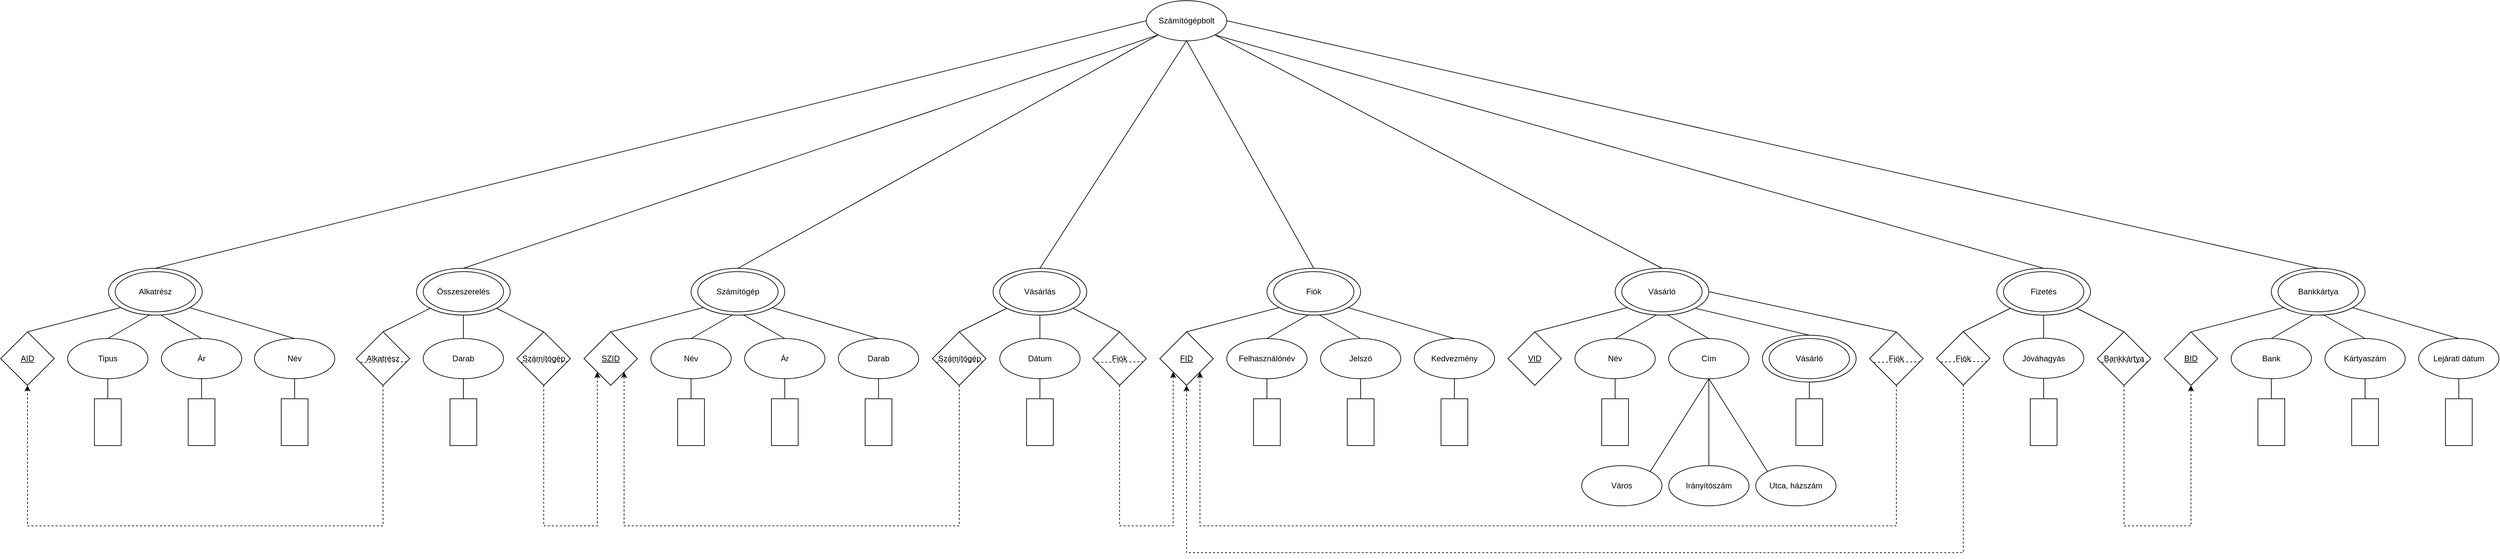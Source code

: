 <mxfile version="22.1.1" type="device">
  <diagram name="1 oldal" id="yY2PYms5juoL6YV4FgdP">
    <mxGraphModel dx="1366" dy="663" grid="1" gridSize="10" guides="1" tooltips="1" connect="1" arrows="1" fold="1" page="1" pageScale="1" pageWidth="827" pageHeight="1169" math="0" shadow="0">
      <root>
        <mxCell id="0" />
        <mxCell id="1" parent="0" />
        <mxCell id="0lsxmCBKLL6DGp91V7Py-6" style="rounded=0;orthogonalLoop=1;jettySize=auto;html=1;exitX=1;exitY=1;exitDx=0;exitDy=0;entryX=0.5;entryY=0;entryDx=0;entryDy=0;endArrow=none;endFill=0;" parent="1" source="0lsxmCBKLL6DGp91V7Py-2" target="0lsxmCBKLL6DGp91V7Py-5" edge="1">
          <mxGeometry relative="1" as="geometry" />
        </mxCell>
        <mxCell id="0lsxmCBKLL6DGp91V7Py-7" style="rounded=0;orthogonalLoop=1;jettySize=auto;html=1;exitX=0.5;exitY=1;exitDx=0;exitDy=0;entryX=0.5;entryY=0;entryDx=0;entryDy=0;startArrow=none;startFill=0;endArrow=none;endFill=0;" parent="1" source="0lsxmCBKLL6DGp91V7Py-2" target="0lsxmCBKLL6DGp91V7Py-4" edge="1">
          <mxGeometry relative="1" as="geometry" />
        </mxCell>
        <mxCell id="0lsxmCBKLL6DGp91V7Py-9" style="rounded=0;orthogonalLoop=1;jettySize=auto;html=1;exitX=0.5;exitY=1;exitDx=0;exitDy=0;entryX=0.5;entryY=0;entryDx=0;entryDy=0;endArrow=none;endFill=0;" parent="1" source="0lsxmCBKLL6DGp91V7Py-2" target="0lsxmCBKLL6DGp91V7Py-3" edge="1">
          <mxGeometry relative="1" as="geometry" />
        </mxCell>
        <mxCell id="0lsxmCBKLL6DGp91V7Py-10" style="rounded=0;orthogonalLoop=1;jettySize=auto;html=1;exitX=0;exitY=1;exitDx=0;exitDy=0;entryX=0.5;entryY=0;entryDx=0;entryDy=0;endArrow=none;endFill=0;" parent="1" source="0lsxmCBKLL6DGp91V7Py-2" target="0lsxmCBKLL6DGp91V7Py-8" edge="1">
          <mxGeometry relative="1" as="geometry" />
        </mxCell>
        <mxCell id="0lsxmCBKLL6DGp91V7Py-14" style="rounded=0;orthogonalLoop=1;jettySize=auto;html=1;exitX=0.5;exitY=1;exitDx=0;exitDy=0;entryX=0.5;entryY=0;entryDx=0;entryDy=0;endArrow=none;endFill=0;" parent="1" source="0lsxmCBKLL6DGp91V7Py-3" target="0lsxmCBKLL6DGp91V7Py-11" edge="1">
          <mxGeometry relative="1" as="geometry" />
        </mxCell>
        <mxCell id="0lsxmCBKLL6DGp91V7Py-3" value="Tipus" style="ellipse;whiteSpace=wrap;html=1;" parent="1" vertex="1">
          <mxGeometry x="100" y="835" width="120" height="60" as="geometry" />
        </mxCell>
        <mxCell id="0lsxmCBKLL6DGp91V7Py-15" style="rounded=0;orthogonalLoop=1;jettySize=auto;html=1;exitX=0.5;exitY=1;exitDx=0;exitDy=0;entryX=0.5;entryY=0;entryDx=0;entryDy=0;endArrow=none;endFill=0;" parent="1" source="0lsxmCBKLL6DGp91V7Py-4" target="0lsxmCBKLL6DGp91V7Py-12" edge="1">
          <mxGeometry relative="1" as="geometry" />
        </mxCell>
        <mxCell id="0lsxmCBKLL6DGp91V7Py-4" value="Ár" style="ellipse;whiteSpace=wrap;html=1;" parent="1" vertex="1">
          <mxGeometry x="240" y="835" width="120" height="60" as="geometry" />
        </mxCell>
        <mxCell id="0lsxmCBKLL6DGp91V7Py-16" style="rounded=0;orthogonalLoop=1;jettySize=auto;html=1;exitX=0.5;exitY=1;exitDx=0;exitDy=0;entryX=0.5;entryY=0;entryDx=0;entryDy=0;endArrow=none;endFill=0;" parent="1" source="0lsxmCBKLL6DGp91V7Py-5" target="0lsxmCBKLL6DGp91V7Py-13" edge="1">
          <mxGeometry relative="1" as="geometry" />
        </mxCell>
        <mxCell id="0lsxmCBKLL6DGp91V7Py-5" value="Név" style="ellipse;whiteSpace=wrap;html=1;" parent="1" vertex="1">
          <mxGeometry x="379" y="835" width="120" height="60" as="geometry" />
        </mxCell>
        <mxCell id="0lsxmCBKLL6DGp91V7Py-8" value="&lt;u&gt;AID&lt;/u&gt;" style="rhombus;whiteSpace=wrap;html=1;" parent="1" vertex="1">
          <mxGeometry y="825" width="80" height="80" as="geometry" />
        </mxCell>
        <mxCell id="0lsxmCBKLL6DGp91V7Py-11" value="" style="rounded=0;whiteSpace=wrap;html=1;" parent="1" vertex="1">
          <mxGeometry x="140" y="925" width="40" height="70" as="geometry" />
        </mxCell>
        <mxCell id="0lsxmCBKLL6DGp91V7Py-12" value="" style="rounded=0;whiteSpace=wrap;html=1;" parent="1" vertex="1">
          <mxGeometry x="280" y="925" width="40" height="70" as="geometry" />
        </mxCell>
        <mxCell id="0lsxmCBKLL6DGp91V7Py-13" value="" style="rounded=0;whiteSpace=wrap;html=1;" parent="1" vertex="1">
          <mxGeometry x="419" y="925" width="40" height="70" as="geometry" />
        </mxCell>
        <mxCell id="VFRHFJFRgfAjL8g4FC74-73" style="rounded=0;orthogonalLoop=1;jettySize=auto;html=1;exitX=0.5;exitY=0;exitDx=0;exitDy=0;entryX=0;entryY=0.5;entryDx=0;entryDy=0;endArrow=none;endFill=0;" edge="1" parent="1" source="0lsxmCBKLL6DGp91V7Py-17" target="VFRHFJFRgfAjL8g4FC74-68">
          <mxGeometry relative="1" as="geometry">
            <mxPoint x="1671.176" y="380" as="targetPoint" />
          </mxGeometry>
        </mxCell>
        <mxCell id="0lsxmCBKLL6DGp91V7Py-17" value="" style="ellipse;whiteSpace=wrap;html=1;" parent="1" vertex="1">
          <mxGeometry x="161" y="730" width="140" height="70" as="geometry" />
        </mxCell>
        <mxCell id="0lsxmCBKLL6DGp91V7Py-2" value="Alkatrész" style="ellipse;whiteSpace=wrap;html=1;" parent="1" vertex="1">
          <mxGeometry x="171" y="735" width="120" height="60" as="geometry" />
        </mxCell>
        <mxCell id="0lsxmCBKLL6DGp91V7Py-22" style="rounded=0;orthogonalLoop=1;jettySize=auto;html=1;exitX=1;exitY=1;exitDx=0;exitDy=0;entryX=0.5;entryY=0;entryDx=0;entryDy=0;endArrow=none;endFill=0;" parent="1" source="0lsxmCBKLL6DGp91V7Py-37" target="0lsxmCBKLL6DGp91V7Py-31" edge="1">
          <mxGeometry relative="1" as="geometry" />
        </mxCell>
        <mxCell id="0lsxmCBKLL6DGp91V7Py-23" style="rounded=0;orthogonalLoop=1;jettySize=auto;html=1;exitX=0.5;exitY=1;exitDx=0;exitDy=0;entryX=0.5;entryY=0;entryDx=0;entryDy=0;startArrow=none;startFill=0;endArrow=none;endFill=0;" parent="1" source="0lsxmCBKLL6DGp91V7Py-37" target="0lsxmCBKLL6DGp91V7Py-29" edge="1">
          <mxGeometry relative="1" as="geometry" />
        </mxCell>
        <mxCell id="0lsxmCBKLL6DGp91V7Py-24" style="rounded=0;orthogonalLoop=1;jettySize=auto;html=1;exitX=0.5;exitY=1;exitDx=0;exitDy=0;entryX=0.5;entryY=0;entryDx=0;entryDy=0;endArrow=none;endFill=0;" parent="1" source="0lsxmCBKLL6DGp91V7Py-37" target="0lsxmCBKLL6DGp91V7Py-27" edge="1">
          <mxGeometry relative="1" as="geometry" />
        </mxCell>
        <mxCell id="0lsxmCBKLL6DGp91V7Py-25" style="rounded=0;orthogonalLoop=1;jettySize=auto;html=1;exitX=0;exitY=1;exitDx=0;exitDy=0;entryX=0.5;entryY=0;entryDx=0;entryDy=0;endArrow=none;endFill=0;" parent="1" source="0lsxmCBKLL6DGp91V7Py-37" target="0lsxmCBKLL6DGp91V7Py-32" edge="1">
          <mxGeometry relative="1" as="geometry" />
        </mxCell>
        <mxCell id="0lsxmCBKLL6DGp91V7Py-26" style="rounded=0;orthogonalLoop=1;jettySize=auto;html=1;exitX=0.5;exitY=1;exitDx=0;exitDy=0;entryX=0.5;entryY=0;entryDx=0;entryDy=0;endArrow=none;endFill=0;" parent="1" source="0lsxmCBKLL6DGp91V7Py-27" target="0lsxmCBKLL6DGp91V7Py-33" edge="1">
          <mxGeometry relative="1" as="geometry" />
        </mxCell>
        <mxCell id="0lsxmCBKLL6DGp91V7Py-27" value="Név" style="ellipse;whiteSpace=wrap;html=1;" parent="1" vertex="1">
          <mxGeometry x="971" y="835" width="120" height="60" as="geometry" />
        </mxCell>
        <mxCell id="0lsxmCBKLL6DGp91V7Py-28" style="rounded=0;orthogonalLoop=1;jettySize=auto;html=1;exitX=0.5;exitY=1;exitDx=0;exitDy=0;entryX=0.5;entryY=0;entryDx=0;entryDy=0;endArrow=none;endFill=0;" parent="1" source="0lsxmCBKLL6DGp91V7Py-29" target="0lsxmCBKLL6DGp91V7Py-34" edge="1">
          <mxGeometry relative="1" as="geometry" />
        </mxCell>
        <mxCell id="0lsxmCBKLL6DGp91V7Py-29" value="Ár" style="ellipse;whiteSpace=wrap;html=1;" parent="1" vertex="1">
          <mxGeometry x="1111" y="835" width="120" height="60" as="geometry" />
        </mxCell>
        <mxCell id="0lsxmCBKLL6DGp91V7Py-30" style="rounded=0;orthogonalLoop=1;jettySize=auto;html=1;exitX=0.5;exitY=1;exitDx=0;exitDy=0;entryX=0.5;entryY=0;entryDx=0;entryDy=0;endArrow=none;endFill=0;" parent="1" source="0lsxmCBKLL6DGp91V7Py-31" target="0lsxmCBKLL6DGp91V7Py-35" edge="1">
          <mxGeometry relative="1" as="geometry" />
        </mxCell>
        <mxCell id="0lsxmCBKLL6DGp91V7Py-31" value="Darab" style="ellipse;whiteSpace=wrap;html=1;" parent="1" vertex="1">
          <mxGeometry x="1251" y="835" width="120" height="60" as="geometry" />
        </mxCell>
        <mxCell id="0lsxmCBKLL6DGp91V7Py-32" value="&lt;u&gt;SZID&lt;/u&gt;" style="rhombus;whiteSpace=wrap;html=1;" parent="1" vertex="1">
          <mxGeometry x="871" y="825" width="80" height="80" as="geometry" />
        </mxCell>
        <mxCell id="0lsxmCBKLL6DGp91V7Py-33" value="" style="rounded=0;whiteSpace=wrap;html=1;" parent="1" vertex="1">
          <mxGeometry x="1011" y="925" width="40" height="70" as="geometry" />
        </mxCell>
        <mxCell id="0lsxmCBKLL6DGp91V7Py-34" value="" style="rounded=0;whiteSpace=wrap;html=1;" parent="1" vertex="1">
          <mxGeometry x="1151" y="925" width="40" height="70" as="geometry" />
        </mxCell>
        <mxCell id="0lsxmCBKLL6DGp91V7Py-35" value="" style="rounded=0;whiteSpace=wrap;html=1;" parent="1" vertex="1">
          <mxGeometry x="1291" y="925" width="40" height="70" as="geometry" />
        </mxCell>
        <mxCell id="0lsxmCBKLL6DGp91V7Py-36" value="" style="ellipse;whiteSpace=wrap;html=1;" parent="1" vertex="1">
          <mxGeometry x="1031" y="730" width="140" height="70" as="geometry" />
        </mxCell>
        <mxCell id="0lsxmCBKLL6DGp91V7Py-37" value="Számítógép" style="ellipse;whiteSpace=wrap;html=1;" parent="1" vertex="1">
          <mxGeometry x="1041" y="735" width="120" height="60" as="geometry" />
        </mxCell>
        <mxCell id="0lsxmCBKLL6DGp91V7Py-38" style="rounded=0;orthogonalLoop=1;jettySize=auto;html=1;exitX=1;exitY=1;exitDx=0;exitDy=0;entryX=0.5;entryY=0;entryDx=0;entryDy=0;endArrow=none;endFill=0;" parent="1" source="0lsxmCBKLL6DGp91V7Py-53" target="0lsxmCBKLL6DGp91V7Py-47" edge="1">
          <mxGeometry relative="1" as="geometry" />
        </mxCell>
        <mxCell id="0lsxmCBKLL6DGp91V7Py-39" style="rounded=0;orthogonalLoop=1;jettySize=auto;html=1;exitX=0.5;exitY=1;exitDx=0;exitDy=0;entryX=0.5;entryY=0;entryDx=0;entryDy=0;startArrow=none;startFill=0;endArrow=none;endFill=0;" parent="1" source="0lsxmCBKLL6DGp91V7Py-53" target="0lsxmCBKLL6DGp91V7Py-45" edge="1">
          <mxGeometry relative="1" as="geometry" />
        </mxCell>
        <mxCell id="0lsxmCBKLL6DGp91V7Py-40" style="rounded=0;orthogonalLoop=1;jettySize=auto;html=1;exitX=0.5;exitY=1;exitDx=0;exitDy=0;entryX=0.5;entryY=0;entryDx=0;entryDy=0;endArrow=none;endFill=0;" parent="1" source="0lsxmCBKLL6DGp91V7Py-53" target="0lsxmCBKLL6DGp91V7Py-43" edge="1">
          <mxGeometry relative="1" as="geometry" />
        </mxCell>
        <mxCell id="0lsxmCBKLL6DGp91V7Py-41" style="rounded=0;orthogonalLoop=1;jettySize=auto;html=1;exitX=0;exitY=1;exitDx=0;exitDy=0;entryX=0.5;entryY=0;entryDx=0;entryDy=0;endArrow=none;endFill=0;" parent="1" source="0lsxmCBKLL6DGp91V7Py-53" target="0lsxmCBKLL6DGp91V7Py-48" edge="1">
          <mxGeometry relative="1" as="geometry" />
        </mxCell>
        <mxCell id="0lsxmCBKLL6DGp91V7Py-42" style="rounded=0;orthogonalLoop=1;jettySize=auto;html=1;exitX=0.5;exitY=1;exitDx=0;exitDy=0;entryX=0.5;entryY=0;entryDx=0;entryDy=0;endArrow=none;endFill=0;" parent="1" source="0lsxmCBKLL6DGp91V7Py-43" target="0lsxmCBKLL6DGp91V7Py-49" edge="1">
          <mxGeometry relative="1" as="geometry" />
        </mxCell>
        <mxCell id="0lsxmCBKLL6DGp91V7Py-43" value="Bank" style="ellipse;whiteSpace=wrap;html=1;" parent="1" vertex="1">
          <mxGeometry x="3331" y="835" width="120" height="60" as="geometry" />
        </mxCell>
        <mxCell id="0lsxmCBKLL6DGp91V7Py-44" style="rounded=0;orthogonalLoop=1;jettySize=auto;html=1;exitX=0.5;exitY=1;exitDx=0;exitDy=0;entryX=0.5;entryY=0;entryDx=0;entryDy=0;endArrow=none;endFill=0;" parent="1" source="0lsxmCBKLL6DGp91V7Py-45" target="0lsxmCBKLL6DGp91V7Py-50" edge="1">
          <mxGeometry relative="1" as="geometry" />
        </mxCell>
        <mxCell id="0lsxmCBKLL6DGp91V7Py-45" value="Kártyaszám" style="ellipse;whiteSpace=wrap;html=1;" parent="1" vertex="1">
          <mxGeometry x="3471" y="835" width="120" height="60" as="geometry" />
        </mxCell>
        <mxCell id="0lsxmCBKLL6DGp91V7Py-46" style="rounded=0;orthogonalLoop=1;jettySize=auto;html=1;exitX=0.5;exitY=1;exitDx=0;exitDy=0;entryX=0.5;entryY=0;entryDx=0;entryDy=0;endArrow=none;endFill=0;" parent="1" source="0lsxmCBKLL6DGp91V7Py-47" target="0lsxmCBKLL6DGp91V7Py-51" edge="1">
          <mxGeometry relative="1" as="geometry" />
        </mxCell>
        <mxCell id="0lsxmCBKLL6DGp91V7Py-47" value="Lejárati dátum" style="ellipse;whiteSpace=wrap;html=1;" parent="1" vertex="1">
          <mxGeometry x="3611" y="835" width="120" height="60" as="geometry" />
        </mxCell>
        <mxCell id="0lsxmCBKLL6DGp91V7Py-48" value="&lt;u&gt;BID&lt;/u&gt;" style="rhombus;whiteSpace=wrap;html=1;" parent="1" vertex="1">
          <mxGeometry x="3231" y="825" width="80" height="80" as="geometry" />
        </mxCell>
        <mxCell id="0lsxmCBKLL6DGp91V7Py-49" value="" style="rounded=0;whiteSpace=wrap;html=1;" parent="1" vertex="1">
          <mxGeometry x="3371" y="925" width="40" height="70" as="geometry" />
        </mxCell>
        <mxCell id="0lsxmCBKLL6DGp91V7Py-50" value="" style="rounded=0;whiteSpace=wrap;html=1;" parent="1" vertex="1">
          <mxGeometry x="3511" y="925" width="40" height="70" as="geometry" />
        </mxCell>
        <mxCell id="0lsxmCBKLL6DGp91V7Py-51" value="" style="rounded=0;whiteSpace=wrap;html=1;" parent="1" vertex="1">
          <mxGeometry x="3651" y="925" width="40" height="70" as="geometry" />
        </mxCell>
        <mxCell id="VFRHFJFRgfAjL8g4FC74-76" style="rounded=0;orthogonalLoop=1;jettySize=auto;html=1;exitX=0.5;exitY=0;exitDx=0;exitDy=0;entryX=1;entryY=0.5;entryDx=0;entryDy=0;endArrow=none;endFill=0;" edge="1" parent="1" source="0lsxmCBKLL6DGp91V7Py-52" target="VFRHFJFRgfAjL8g4FC74-68">
          <mxGeometry relative="1" as="geometry" />
        </mxCell>
        <mxCell id="0lsxmCBKLL6DGp91V7Py-52" value="" style="ellipse;whiteSpace=wrap;html=1;" parent="1" vertex="1">
          <mxGeometry x="3391" y="730" width="140" height="70" as="geometry" />
        </mxCell>
        <mxCell id="0lsxmCBKLL6DGp91V7Py-53" value="Bankkártya" style="ellipse;whiteSpace=wrap;html=1;" parent="1" vertex="1">
          <mxGeometry x="3401" y="735" width="120" height="60" as="geometry" />
        </mxCell>
        <mxCell id="0lsxmCBKLL6DGp91V7Py-54" style="rounded=0;orthogonalLoop=1;jettySize=auto;html=1;exitX=1;exitY=1;exitDx=0;exitDy=0;entryX=0.5;entryY=0;entryDx=0;entryDy=0;endArrow=none;endFill=0;" parent="1" source="0lsxmCBKLL6DGp91V7Py-69" target="0lsxmCBKLL6DGp91V7Py-63" edge="1">
          <mxGeometry relative="1" as="geometry" />
        </mxCell>
        <mxCell id="0lsxmCBKLL6DGp91V7Py-55" style="rounded=0;orthogonalLoop=1;jettySize=auto;html=1;exitX=0.5;exitY=1;exitDx=0;exitDy=0;entryX=0.5;entryY=0;entryDx=0;entryDy=0;startArrow=none;startFill=0;endArrow=none;endFill=0;" parent="1" source="0lsxmCBKLL6DGp91V7Py-69" target="0lsxmCBKLL6DGp91V7Py-61" edge="1">
          <mxGeometry relative="1" as="geometry" />
        </mxCell>
        <mxCell id="0lsxmCBKLL6DGp91V7Py-56" style="rounded=0;orthogonalLoop=1;jettySize=auto;html=1;exitX=0.5;exitY=1;exitDx=0;exitDy=0;entryX=0.5;entryY=0;entryDx=0;entryDy=0;endArrow=none;endFill=0;" parent="1" source="0lsxmCBKLL6DGp91V7Py-69" target="0lsxmCBKLL6DGp91V7Py-59" edge="1">
          <mxGeometry relative="1" as="geometry" />
        </mxCell>
        <mxCell id="0lsxmCBKLL6DGp91V7Py-57" style="rounded=0;orthogonalLoop=1;jettySize=auto;html=1;exitX=0;exitY=1;exitDx=0;exitDy=0;entryX=0.5;entryY=0;entryDx=0;entryDy=0;endArrow=none;endFill=0;" parent="1" source="0lsxmCBKLL6DGp91V7Py-69" target="0lsxmCBKLL6DGp91V7Py-64" edge="1">
          <mxGeometry relative="1" as="geometry" />
        </mxCell>
        <mxCell id="0lsxmCBKLL6DGp91V7Py-58" style="rounded=0;orthogonalLoop=1;jettySize=auto;html=1;exitX=0.5;exitY=1;exitDx=0;exitDy=0;entryX=0.5;entryY=0;entryDx=0;entryDy=0;endArrow=none;endFill=0;" parent="1" source="0lsxmCBKLL6DGp91V7Py-59" target="0lsxmCBKLL6DGp91V7Py-65" edge="1">
          <mxGeometry relative="1" as="geometry" />
        </mxCell>
        <mxCell id="0lsxmCBKLL6DGp91V7Py-59" value="Felhasználónév" style="ellipse;whiteSpace=wrap;html=1;" parent="1" vertex="1">
          <mxGeometry x="1831" y="835" width="120" height="60" as="geometry" />
        </mxCell>
        <mxCell id="0lsxmCBKLL6DGp91V7Py-60" style="rounded=0;orthogonalLoop=1;jettySize=auto;html=1;exitX=0.5;exitY=1;exitDx=0;exitDy=0;entryX=0.5;entryY=0;entryDx=0;entryDy=0;endArrow=none;endFill=0;" parent="1" source="0lsxmCBKLL6DGp91V7Py-61" target="0lsxmCBKLL6DGp91V7Py-66" edge="1">
          <mxGeometry relative="1" as="geometry" />
        </mxCell>
        <mxCell id="0lsxmCBKLL6DGp91V7Py-61" value="Jelszó" style="ellipse;whiteSpace=wrap;html=1;" parent="1" vertex="1">
          <mxGeometry x="1971" y="835" width="120" height="60" as="geometry" />
        </mxCell>
        <mxCell id="0lsxmCBKLL6DGp91V7Py-62" style="rounded=0;orthogonalLoop=1;jettySize=auto;html=1;exitX=0.5;exitY=1;exitDx=0;exitDy=0;entryX=0.5;entryY=0;entryDx=0;entryDy=0;endArrow=none;endFill=0;" parent="1" source="0lsxmCBKLL6DGp91V7Py-63" target="0lsxmCBKLL6DGp91V7Py-67" edge="1">
          <mxGeometry relative="1" as="geometry" />
        </mxCell>
        <mxCell id="0lsxmCBKLL6DGp91V7Py-63" value="Kedvezmény" style="ellipse;whiteSpace=wrap;html=1;" parent="1" vertex="1">
          <mxGeometry x="2111" y="835" width="120" height="60" as="geometry" />
        </mxCell>
        <mxCell id="0lsxmCBKLL6DGp91V7Py-64" value="&lt;u&gt;FID&lt;/u&gt;" style="rhombus;whiteSpace=wrap;html=1;" parent="1" vertex="1">
          <mxGeometry x="1731" y="825" width="80" height="80" as="geometry" />
        </mxCell>
        <mxCell id="0lsxmCBKLL6DGp91V7Py-65" value="" style="rounded=0;whiteSpace=wrap;html=1;" parent="1" vertex="1">
          <mxGeometry x="1871" y="925" width="40" height="70" as="geometry" />
        </mxCell>
        <mxCell id="0lsxmCBKLL6DGp91V7Py-66" value="" style="rounded=0;whiteSpace=wrap;html=1;" parent="1" vertex="1">
          <mxGeometry x="2011" y="925" width="40" height="70" as="geometry" />
        </mxCell>
        <mxCell id="0lsxmCBKLL6DGp91V7Py-67" value="" style="rounded=0;whiteSpace=wrap;html=1;" parent="1" vertex="1">
          <mxGeometry x="2151" y="925" width="40" height="70" as="geometry" />
        </mxCell>
        <mxCell id="0lsxmCBKLL6DGp91V7Py-68" value="" style="ellipse;whiteSpace=wrap;html=1;" parent="1" vertex="1">
          <mxGeometry x="1891" y="730" width="140" height="70" as="geometry" />
        </mxCell>
        <mxCell id="0lsxmCBKLL6DGp91V7Py-69" value="Fiók" style="ellipse;whiteSpace=wrap;html=1;" parent="1" vertex="1">
          <mxGeometry x="1901" y="735" width="120" height="60" as="geometry" />
        </mxCell>
        <mxCell id="0lsxmCBKLL6DGp91V7Py-71" style="rounded=0;orthogonalLoop=1;jettySize=auto;html=1;exitX=0.5;exitY=1;exitDx=0;exitDy=0;entryX=0.5;entryY=0;entryDx=0;entryDy=0;startArrow=none;startFill=0;endArrow=none;endFill=0;" parent="1" source="0lsxmCBKLL6DGp91V7Py-85" target="0lsxmCBKLL6DGp91V7Py-77" edge="1">
          <mxGeometry relative="1" as="geometry" />
        </mxCell>
        <mxCell id="0lsxmCBKLL6DGp91V7Py-72" style="rounded=0;orthogonalLoop=1;jettySize=auto;html=1;exitX=0.5;exitY=1;exitDx=0;exitDy=0;entryX=0.5;entryY=0;entryDx=0;entryDy=0;endArrow=none;endFill=0;" parent="1" source="0lsxmCBKLL6DGp91V7Py-85" target="0lsxmCBKLL6DGp91V7Py-75" edge="1">
          <mxGeometry relative="1" as="geometry" />
        </mxCell>
        <mxCell id="0lsxmCBKLL6DGp91V7Py-73" style="rounded=0;orthogonalLoop=1;jettySize=auto;html=1;exitX=0;exitY=1;exitDx=0;exitDy=0;entryX=0.5;entryY=0;entryDx=0;entryDy=0;endArrow=none;endFill=0;" parent="1" source="0lsxmCBKLL6DGp91V7Py-85" target="0lsxmCBKLL6DGp91V7Py-80" edge="1">
          <mxGeometry relative="1" as="geometry" />
        </mxCell>
        <mxCell id="0lsxmCBKLL6DGp91V7Py-74" style="rounded=0;orthogonalLoop=1;jettySize=auto;html=1;exitX=0.5;exitY=1;exitDx=0;exitDy=0;entryX=0.5;entryY=0;entryDx=0;entryDy=0;endArrow=none;endFill=0;" parent="1" source="0lsxmCBKLL6DGp91V7Py-75" target="0lsxmCBKLL6DGp91V7Py-81" edge="1">
          <mxGeometry relative="1" as="geometry" />
        </mxCell>
        <mxCell id="0lsxmCBKLL6DGp91V7Py-75" value="Név" style="ellipse;whiteSpace=wrap;html=1;" parent="1" vertex="1">
          <mxGeometry x="2351" y="835" width="120" height="60" as="geometry" />
        </mxCell>
        <mxCell id="0lsxmCBKLL6DGp91V7Py-90" style="rounded=0;orthogonalLoop=1;jettySize=auto;html=1;exitX=0.5;exitY=1;exitDx=0;exitDy=0;endArrow=none;endFill=0;" parent="1" source="0lsxmCBKLL6DGp91V7Py-77" target="0lsxmCBKLL6DGp91V7Py-87" edge="1">
          <mxGeometry relative="1" as="geometry" />
        </mxCell>
        <mxCell id="0lsxmCBKLL6DGp91V7Py-91" style="rounded=0;orthogonalLoop=1;jettySize=auto;html=1;exitX=0.5;exitY=1;exitDx=0;exitDy=0;entryX=0;entryY=0;entryDx=0;entryDy=0;endArrow=none;endFill=0;" parent="1" source="0lsxmCBKLL6DGp91V7Py-77" target="0lsxmCBKLL6DGp91V7Py-88" edge="1">
          <mxGeometry relative="1" as="geometry" />
        </mxCell>
        <mxCell id="0lsxmCBKLL6DGp91V7Py-92" style="rounded=0;orthogonalLoop=1;jettySize=auto;html=1;exitX=0.5;exitY=1;exitDx=0;exitDy=0;entryX=1;entryY=0;entryDx=0;entryDy=0;endArrow=none;endFill=0;" parent="1" source="0lsxmCBKLL6DGp91V7Py-77" target="0lsxmCBKLL6DGp91V7Py-86" edge="1">
          <mxGeometry relative="1" as="geometry" />
        </mxCell>
        <mxCell id="0lsxmCBKLL6DGp91V7Py-77" value="Cím" style="ellipse;whiteSpace=wrap;html=1;" parent="1" vertex="1">
          <mxGeometry x="2491" y="835" width="120" height="60" as="geometry" />
        </mxCell>
        <mxCell id="0lsxmCBKLL6DGp91V7Py-80" value="&lt;u&gt;VID&lt;/u&gt;" style="rhombus;whiteSpace=wrap;html=1;" parent="1" vertex="1">
          <mxGeometry x="2251" y="825" width="80" height="80" as="geometry" />
        </mxCell>
        <mxCell id="0lsxmCBKLL6DGp91V7Py-81" value="" style="rounded=0;whiteSpace=wrap;html=1;" parent="1" vertex="1">
          <mxGeometry x="2391" y="925" width="40" height="70" as="geometry" />
        </mxCell>
        <mxCell id="0lsxmCBKLL6DGp91V7Py-83" value="" style="rounded=0;whiteSpace=wrap;html=1;" parent="1" vertex="1">
          <mxGeometry x="2681" y="925" width="40" height="70" as="geometry" />
        </mxCell>
        <mxCell id="0lsxmCBKLL6DGp91V7Py-95" style="rounded=0;orthogonalLoop=1;jettySize=auto;html=1;exitX=1;exitY=1;exitDx=0;exitDy=0;entryX=0.5;entryY=0;entryDx=0;entryDy=0;endArrow=none;endFill=0;" parent="1" source="0lsxmCBKLL6DGp91V7Py-84" target="0lsxmCBKLL6DGp91V7Py-93" edge="1">
          <mxGeometry relative="1" as="geometry" />
        </mxCell>
        <mxCell id="VFRHFJFRgfAjL8g4FC74-34" style="rounded=0;orthogonalLoop=1;jettySize=auto;html=1;exitX=1;exitY=0.5;exitDx=0;exitDy=0;entryX=0.5;entryY=0;entryDx=0;entryDy=0;endArrow=none;endFill=0;" edge="1" parent="1" source="0lsxmCBKLL6DGp91V7Py-84" target="VFRHFJFRgfAjL8g4FC74-33">
          <mxGeometry relative="1" as="geometry" />
        </mxCell>
        <mxCell id="VFRHFJFRgfAjL8g4FC74-74" style="rounded=0;orthogonalLoop=1;jettySize=auto;html=1;exitX=0.5;exitY=0;exitDx=0;exitDy=0;entryX=1;entryY=1;entryDx=0;entryDy=0;endArrow=none;endFill=0;" edge="1" parent="1" source="0lsxmCBKLL6DGp91V7Py-84" target="VFRHFJFRgfAjL8g4FC74-68">
          <mxGeometry relative="1" as="geometry" />
        </mxCell>
        <mxCell id="0lsxmCBKLL6DGp91V7Py-84" value="" style="ellipse;whiteSpace=wrap;html=1;" parent="1" vertex="1">
          <mxGeometry x="2411" y="730" width="140" height="70" as="geometry" />
        </mxCell>
        <mxCell id="0lsxmCBKLL6DGp91V7Py-85" value="Vásárló" style="ellipse;whiteSpace=wrap;html=1;" parent="1" vertex="1">
          <mxGeometry x="2421" y="735" width="120" height="60" as="geometry" />
        </mxCell>
        <mxCell id="0lsxmCBKLL6DGp91V7Py-86" value="Város" style="ellipse;whiteSpace=wrap;html=1;" parent="1" vertex="1">
          <mxGeometry x="2361" y="1025" width="120" height="60" as="geometry" />
        </mxCell>
        <mxCell id="0lsxmCBKLL6DGp91V7Py-87" value="Irányítószám" style="ellipse;whiteSpace=wrap;html=1;" parent="1" vertex="1">
          <mxGeometry x="2491" y="1025" width="120" height="60" as="geometry" />
        </mxCell>
        <mxCell id="0lsxmCBKLL6DGp91V7Py-88" value="Utca, házszám" style="ellipse;whiteSpace=wrap;html=1;" parent="1" vertex="1">
          <mxGeometry x="2621" y="1025" width="120" height="60" as="geometry" />
        </mxCell>
        <mxCell id="0lsxmCBKLL6DGp91V7Py-96" style="rounded=0;orthogonalLoop=1;jettySize=auto;html=1;exitX=0.5;exitY=1;exitDx=0;exitDy=0;entryX=0.5;entryY=0;entryDx=0;entryDy=0;endArrow=none;endFill=0;" parent="1" source="0lsxmCBKLL6DGp91V7Py-93" target="0lsxmCBKLL6DGp91V7Py-83" edge="1">
          <mxGeometry relative="1" as="geometry" />
        </mxCell>
        <mxCell id="0lsxmCBKLL6DGp91V7Py-93" value="" style="ellipse;whiteSpace=wrap;html=1;" parent="1" vertex="1">
          <mxGeometry x="2631" y="830" width="140" height="70" as="geometry" />
        </mxCell>
        <mxCell id="0lsxmCBKLL6DGp91V7Py-94" value="Vásárló" style="ellipse;whiteSpace=wrap;html=1;" parent="1" vertex="1">
          <mxGeometry x="2641" y="835" width="120" height="60" as="geometry" />
        </mxCell>
        <mxCell id="VFRHFJFRgfAjL8g4FC74-3" style="rounded=0;orthogonalLoop=1;jettySize=auto;html=1;exitX=0.5;exitY=1;exitDx=0;exitDy=0;entryX=0.5;entryY=0;entryDx=0;entryDy=0;endArrow=none;endFill=0;" edge="1" parent="1" source="VFRHFJFRgfAjL8g4FC74-16" target="VFRHFJFRgfAjL8g4FC74-6">
          <mxGeometry relative="1" as="geometry" />
        </mxCell>
        <mxCell id="VFRHFJFRgfAjL8g4FC74-5" style="rounded=0;orthogonalLoop=1;jettySize=auto;html=1;exitX=0.5;exitY=1;exitDx=0;exitDy=0;entryX=0.5;entryY=0;entryDx=0;entryDy=0;endArrow=none;endFill=0;" edge="1" parent="1" source="VFRHFJFRgfAjL8g4FC74-6" target="VFRHFJFRgfAjL8g4FC74-12">
          <mxGeometry relative="1" as="geometry" />
        </mxCell>
        <mxCell id="VFRHFJFRgfAjL8g4FC74-6" value="Darab" style="ellipse;whiteSpace=wrap;html=1;" vertex="1" parent="1">
          <mxGeometry x="631" y="835" width="120" height="60" as="geometry" />
        </mxCell>
        <mxCell id="VFRHFJFRgfAjL8g4FC74-12" value="" style="rounded=0;whiteSpace=wrap;html=1;" vertex="1" parent="1">
          <mxGeometry x="671" y="925" width="40" height="70" as="geometry" />
        </mxCell>
        <mxCell id="VFRHFJFRgfAjL8g4FC74-72" style="rounded=0;orthogonalLoop=1;jettySize=auto;html=1;exitX=0.5;exitY=0;exitDx=0;exitDy=0;entryX=0;entryY=1;entryDx=0;entryDy=0;endArrow=none;endFill=0;" edge="1" parent="1" source="VFRHFJFRgfAjL8g4FC74-15" target="VFRHFJFRgfAjL8g4FC74-68">
          <mxGeometry relative="1" as="geometry" />
        </mxCell>
        <mxCell id="VFRHFJFRgfAjL8g4FC74-15" value="" style="ellipse;whiteSpace=wrap;html=1;" vertex="1" parent="1">
          <mxGeometry x="621" y="730" width="140" height="70" as="geometry" />
        </mxCell>
        <mxCell id="VFRHFJFRgfAjL8g4FC74-16" value="Összeszerelés" style="ellipse;whiteSpace=wrap;html=1;" vertex="1" parent="1">
          <mxGeometry x="631" y="735" width="120" height="60" as="geometry" />
        </mxCell>
        <mxCell id="VFRHFJFRgfAjL8g4FC74-17" style="rounded=0;orthogonalLoop=1;jettySize=auto;html=1;exitX=0.5;exitY=1;exitDx=0;exitDy=0;entryX=0.5;entryY=0;entryDx=0;entryDy=0;endArrow=none;endFill=0;" edge="1" parent="1" source="VFRHFJFRgfAjL8g4FC74-24" target="VFRHFJFRgfAjL8g4FC74-20">
          <mxGeometry relative="1" as="geometry" />
        </mxCell>
        <mxCell id="VFRHFJFRgfAjL8g4FC74-19" style="rounded=0;orthogonalLoop=1;jettySize=auto;html=1;exitX=0.5;exitY=1;exitDx=0;exitDy=0;entryX=0.5;entryY=0;entryDx=0;entryDy=0;endArrow=none;endFill=0;" edge="1" parent="1" source="VFRHFJFRgfAjL8g4FC74-20" target="VFRHFJFRgfAjL8g4FC74-22">
          <mxGeometry relative="1" as="geometry" />
        </mxCell>
        <mxCell id="VFRHFJFRgfAjL8g4FC74-20" value="Dátum" style="ellipse;whiteSpace=wrap;html=1;" vertex="1" parent="1">
          <mxGeometry x="1492" y="835" width="120" height="60" as="geometry" />
        </mxCell>
        <mxCell id="VFRHFJFRgfAjL8g4FC74-22" value="" style="rounded=0;whiteSpace=wrap;html=1;" vertex="1" parent="1">
          <mxGeometry x="1532" y="925" width="40" height="70" as="geometry" />
        </mxCell>
        <mxCell id="VFRHFJFRgfAjL8g4FC74-70" style="rounded=0;orthogonalLoop=1;jettySize=auto;html=1;exitX=0.5;exitY=0;exitDx=0;exitDy=0;entryX=0.5;entryY=1;entryDx=0;entryDy=0;endArrow=none;endFill=0;" edge="1" parent="1" source="VFRHFJFRgfAjL8g4FC74-23" target="VFRHFJFRgfAjL8g4FC74-68">
          <mxGeometry relative="1" as="geometry" />
        </mxCell>
        <mxCell id="VFRHFJFRgfAjL8g4FC74-23" value="" style="ellipse;whiteSpace=wrap;html=1;" vertex="1" parent="1">
          <mxGeometry x="1482" y="730" width="140" height="70" as="geometry" />
        </mxCell>
        <mxCell id="VFRHFJFRgfAjL8g4FC74-24" value="Vásárlás" style="ellipse;whiteSpace=wrap;html=1;" vertex="1" parent="1">
          <mxGeometry x="1492" y="735" width="120" height="60" as="geometry" />
        </mxCell>
        <mxCell id="VFRHFJFRgfAjL8g4FC74-25" style="rounded=0;orthogonalLoop=1;jettySize=auto;html=1;exitX=0.5;exitY=1;exitDx=0;exitDy=0;entryX=0.5;entryY=0;entryDx=0;entryDy=0;endArrow=none;endFill=0;" edge="1" parent="1" source="VFRHFJFRgfAjL8g4FC74-32" target="VFRHFJFRgfAjL8g4FC74-28">
          <mxGeometry relative="1" as="geometry" />
        </mxCell>
        <mxCell id="VFRHFJFRgfAjL8g4FC74-27" style="rounded=0;orthogonalLoop=1;jettySize=auto;html=1;exitX=0.5;exitY=1;exitDx=0;exitDy=0;entryX=0.5;entryY=0;entryDx=0;entryDy=0;endArrow=none;endFill=0;" edge="1" parent="1" source="VFRHFJFRgfAjL8g4FC74-28" target="VFRHFJFRgfAjL8g4FC74-30">
          <mxGeometry relative="1" as="geometry" />
        </mxCell>
        <mxCell id="VFRHFJFRgfAjL8g4FC74-28" value="Jóváhagyás" style="ellipse;whiteSpace=wrap;html=1;" vertex="1" parent="1">
          <mxGeometry x="2991" y="834.5" width="120" height="60" as="geometry" />
        </mxCell>
        <mxCell id="VFRHFJFRgfAjL8g4FC74-30" value="" style="rounded=0;whiteSpace=wrap;html=1;" vertex="1" parent="1">
          <mxGeometry x="3031" y="925" width="40" height="70" as="geometry" />
        </mxCell>
        <mxCell id="VFRHFJFRgfAjL8g4FC74-75" style="rounded=0;orthogonalLoop=1;jettySize=auto;html=1;exitX=0.5;exitY=0;exitDx=0;exitDy=0;entryX=1;entryY=1;entryDx=0;entryDy=0;endArrow=none;endFill=0;" edge="1" parent="1" source="VFRHFJFRgfAjL8g4FC74-31" target="VFRHFJFRgfAjL8g4FC74-68">
          <mxGeometry relative="1" as="geometry" />
        </mxCell>
        <mxCell id="VFRHFJFRgfAjL8g4FC74-31" value="" style="ellipse;whiteSpace=wrap;html=1;" vertex="1" parent="1">
          <mxGeometry x="2981" y="730" width="140" height="70" as="geometry" />
        </mxCell>
        <mxCell id="VFRHFJFRgfAjL8g4FC74-32" value="Fizetés" style="ellipse;whiteSpace=wrap;html=1;" vertex="1" parent="1">
          <mxGeometry x="2991" y="735" width="120" height="60" as="geometry" />
        </mxCell>
        <mxCell id="VFRHFJFRgfAjL8g4FC74-58" style="edgeStyle=orthogonalEdgeStyle;rounded=0;orthogonalLoop=1;jettySize=auto;html=1;exitX=0.5;exitY=1;exitDx=0;exitDy=0;entryX=1;entryY=1;entryDx=0;entryDy=0;dashed=1;" edge="1" parent="1" source="VFRHFJFRgfAjL8g4FC74-33" target="0lsxmCBKLL6DGp91V7Py-64">
          <mxGeometry relative="1" as="geometry">
            <Array as="points">
              <mxPoint x="2831" y="1115" />
              <mxPoint x="1791" y="1115" />
            </Array>
          </mxGeometry>
        </mxCell>
        <mxCell id="VFRHFJFRgfAjL8g4FC74-33" value="Fiók" style="rhombus;whiteSpace=wrap;html=1;" vertex="1" parent="1">
          <mxGeometry x="2791" y="825" width="80" height="80" as="geometry" />
        </mxCell>
        <mxCell id="VFRHFJFRgfAjL8g4FC74-35" value="" style="endArrow=none;dashed=1;html=1;rounded=0;entryX=0.941;entryY=0.559;entryDx=0;entryDy=0;entryPerimeter=0;exitX=0.083;exitY=0.569;exitDx=0;exitDy=0;exitPerimeter=0;" edge="1" parent="1" source="VFRHFJFRgfAjL8g4FC74-33" target="VFRHFJFRgfAjL8g4FC74-33">
          <mxGeometry width="50" height="50" relative="1" as="geometry">
            <mxPoint x="2801" y="870" as="sourcePoint" />
            <mxPoint x="2881" y="835" as="targetPoint" />
          </mxGeometry>
        </mxCell>
        <mxCell id="VFRHFJFRgfAjL8g4FC74-43" style="edgeStyle=orthogonalEdgeStyle;rounded=0;orthogonalLoop=1;jettySize=auto;html=1;exitX=0.5;exitY=1;exitDx=0;exitDy=0;entryX=0.5;entryY=1;entryDx=0;entryDy=0;dashed=1;" edge="1" parent="1" source="VFRHFJFRgfAjL8g4FC74-39" target="0lsxmCBKLL6DGp91V7Py-8">
          <mxGeometry relative="1" as="geometry">
            <Array as="points">
              <mxPoint x="571" y="1115" />
              <mxPoint x="40" y="1115" />
            </Array>
          </mxGeometry>
        </mxCell>
        <mxCell id="VFRHFJFRgfAjL8g4FC74-44" style="rounded=0;orthogonalLoop=1;jettySize=auto;html=1;exitX=0.5;exitY=0;exitDx=0;exitDy=0;entryX=0;entryY=1;entryDx=0;entryDy=0;endArrow=none;endFill=0;" edge="1" parent="1" source="VFRHFJFRgfAjL8g4FC74-39" target="VFRHFJFRgfAjL8g4FC74-15">
          <mxGeometry relative="1" as="geometry" />
        </mxCell>
        <mxCell id="VFRHFJFRgfAjL8g4FC74-39" value="Alkatrész" style="rhombus;whiteSpace=wrap;html=1;" vertex="1" parent="1">
          <mxGeometry x="531" y="825" width="80" height="80" as="geometry" />
        </mxCell>
        <mxCell id="VFRHFJFRgfAjL8g4FC74-40" value="" style="endArrow=none;dashed=1;html=1;rounded=0;entryX=0.941;entryY=0.559;entryDx=0;entryDy=0;entryPerimeter=0;exitX=0.083;exitY=0.569;exitDx=0;exitDy=0;exitPerimeter=0;" edge="1" parent="1" source="VFRHFJFRgfAjL8g4FC74-39" target="VFRHFJFRgfAjL8g4FC74-39">
          <mxGeometry width="50" height="50" relative="1" as="geometry">
            <mxPoint x="773" y="870" as="sourcePoint" />
            <mxPoint x="853" y="835" as="targetPoint" />
          </mxGeometry>
        </mxCell>
        <mxCell id="VFRHFJFRgfAjL8g4FC74-45" style="rounded=0;orthogonalLoop=1;jettySize=auto;html=1;exitX=0.5;exitY=0;exitDx=0;exitDy=0;entryX=1;entryY=1;entryDx=0;entryDy=0;endArrow=none;endFill=0;" edge="1" parent="1" source="VFRHFJFRgfAjL8g4FC74-41" target="VFRHFJFRgfAjL8g4FC74-15">
          <mxGeometry relative="1" as="geometry" />
        </mxCell>
        <mxCell id="VFRHFJFRgfAjL8g4FC74-46" style="edgeStyle=orthogonalEdgeStyle;rounded=0;orthogonalLoop=1;jettySize=auto;html=1;exitX=0.5;exitY=1;exitDx=0;exitDy=0;entryX=0;entryY=1;entryDx=0;entryDy=0;dashed=1;" edge="1" parent="1" source="VFRHFJFRgfAjL8g4FC74-41" target="0lsxmCBKLL6DGp91V7Py-32">
          <mxGeometry relative="1" as="geometry">
            <Array as="points">
              <mxPoint x="811" y="1115" />
              <mxPoint x="891" y="1115" />
            </Array>
          </mxGeometry>
        </mxCell>
        <mxCell id="VFRHFJFRgfAjL8g4FC74-41" value="Számítógép" style="rhombus;whiteSpace=wrap;html=1;" vertex="1" parent="1">
          <mxGeometry x="771" y="825" width="80" height="80" as="geometry" />
        </mxCell>
        <mxCell id="VFRHFJFRgfAjL8g4FC74-42" value="" style="endArrow=none;dashed=1;html=1;rounded=0;entryX=0.941;entryY=0.559;entryDx=0;entryDy=0;entryPerimeter=0;exitX=0.083;exitY=0.569;exitDx=0;exitDy=0;exitPerimeter=0;" edge="1" parent="1" source="VFRHFJFRgfAjL8g4FC74-41" target="VFRHFJFRgfAjL8g4FC74-41">
          <mxGeometry width="50" height="50" relative="1" as="geometry">
            <mxPoint x="1013" y="870" as="sourcePoint" />
            <mxPoint x="1093" y="835" as="targetPoint" />
          </mxGeometry>
        </mxCell>
        <mxCell id="VFRHFJFRgfAjL8g4FC74-50" style="rounded=0;orthogonalLoop=1;jettySize=auto;html=1;exitX=0.5;exitY=0;exitDx=0;exitDy=0;entryX=0;entryY=1;entryDx=0;entryDy=0;endArrow=none;endFill=0;" edge="1" parent="1" source="VFRHFJFRgfAjL8g4FC74-48" target="VFRHFJFRgfAjL8g4FC74-23">
          <mxGeometry relative="1" as="geometry" />
        </mxCell>
        <mxCell id="VFRHFJFRgfAjL8g4FC74-56" style="edgeStyle=orthogonalEdgeStyle;rounded=0;orthogonalLoop=1;jettySize=auto;html=1;exitX=0.5;exitY=1;exitDx=0;exitDy=0;entryX=1;entryY=1;entryDx=0;entryDy=0;dashed=1;" edge="1" parent="1" source="VFRHFJFRgfAjL8g4FC74-48" target="0lsxmCBKLL6DGp91V7Py-32">
          <mxGeometry relative="1" as="geometry">
            <Array as="points">
              <mxPoint x="1432" y="1115" />
              <mxPoint x="931" y="1115" />
            </Array>
          </mxGeometry>
        </mxCell>
        <mxCell id="VFRHFJFRgfAjL8g4FC74-48" value="Számítógép" style="rhombus;whiteSpace=wrap;html=1;" vertex="1" parent="1">
          <mxGeometry x="1391.5" y="825" width="80" height="80" as="geometry" />
        </mxCell>
        <mxCell id="VFRHFJFRgfAjL8g4FC74-49" value="" style="endArrow=none;dashed=1;html=1;rounded=0;entryX=0.941;entryY=0.559;entryDx=0;entryDy=0;entryPerimeter=0;exitX=0.083;exitY=0.569;exitDx=0;exitDy=0;exitPerimeter=0;" edge="1" parent="1" source="VFRHFJFRgfAjL8g4FC74-48" target="VFRHFJFRgfAjL8g4FC74-48">
          <mxGeometry width="50" height="50" relative="1" as="geometry">
            <mxPoint x="1633.5" y="870" as="sourcePoint" />
            <mxPoint x="1713.5" y="835" as="targetPoint" />
          </mxGeometry>
        </mxCell>
        <mxCell id="VFRHFJFRgfAjL8g4FC74-53" style="rounded=0;orthogonalLoop=1;jettySize=auto;html=1;exitX=0.5;exitY=0;exitDx=0;exitDy=0;entryX=1;entryY=1;entryDx=0;entryDy=0;endArrow=none;endFill=0;" edge="1" parent="1" source="VFRHFJFRgfAjL8g4FC74-51" target="VFRHFJFRgfAjL8g4FC74-23">
          <mxGeometry relative="1" as="geometry" />
        </mxCell>
        <mxCell id="VFRHFJFRgfAjL8g4FC74-57" style="edgeStyle=orthogonalEdgeStyle;rounded=0;orthogonalLoop=1;jettySize=auto;html=1;exitX=0.5;exitY=1;exitDx=0;exitDy=0;entryX=0;entryY=1;entryDx=0;entryDy=0;dashed=1;" edge="1" parent="1" source="VFRHFJFRgfAjL8g4FC74-51" target="0lsxmCBKLL6DGp91V7Py-64">
          <mxGeometry relative="1" as="geometry">
            <Array as="points">
              <mxPoint x="1671" y="1115" />
              <mxPoint x="1751" y="1115" />
            </Array>
          </mxGeometry>
        </mxCell>
        <mxCell id="VFRHFJFRgfAjL8g4FC74-51" value="Fiók" style="rhombus;whiteSpace=wrap;html=1;" vertex="1" parent="1">
          <mxGeometry x="1631" y="825" width="80" height="80" as="geometry" />
        </mxCell>
        <mxCell id="VFRHFJFRgfAjL8g4FC74-52" value="" style="endArrow=none;dashed=1;html=1;rounded=0;entryX=0.941;entryY=0.559;entryDx=0;entryDy=0;entryPerimeter=0;exitX=0.083;exitY=0.569;exitDx=0;exitDy=0;exitPerimeter=0;" edge="1" parent="1" source="VFRHFJFRgfAjL8g4FC74-51" target="VFRHFJFRgfAjL8g4FC74-51">
          <mxGeometry width="50" height="50" relative="1" as="geometry">
            <mxPoint x="1873" y="870" as="sourcePoint" />
            <mxPoint x="1953" y="835" as="targetPoint" />
          </mxGeometry>
        </mxCell>
        <mxCell id="VFRHFJFRgfAjL8g4FC74-61" style="rounded=0;orthogonalLoop=1;jettySize=auto;html=1;exitX=0.5;exitY=0;exitDx=0;exitDy=0;entryX=0;entryY=1;entryDx=0;entryDy=0;endArrow=none;endFill=0;" edge="1" parent="1" source="VFRHFJFRgfAjL8g4FC74-59" target="VFRHFJFRgfAjL8g4FC74-31">
          <mxGeometry relative="1" as="geometry" />
        </mxCell>
        <mxCell id="VFRHFJFRgfAjL8g4FC74-62" style="edgeStyle=orthogonalEdgeStyle;rounded=0;orthogonalLoop=1;jettySize=auto;html=1;exitX=0.5;exitY=1;exitDx=0;exitDy=0;entryX=0.5;entryY=1;entryDx=0;entryDy=0;dashed=1;" edge="1" parent="1" source="VFRHFJFRgfAjL8g4FC74-59" target="0lsxmCBKLL6DGp91V7Py-64">
          <mxGeometry relative="1" as="geometry">
            <Array as="points">
              <mxPoint x="2931" y="1155" />
              <mxPoint x="1771" y="1155" />
            </Array>
          </mxGeometry>
        </mxCell>
        <mxCell id="VFRHFJFRgfAjL8g4FC74-59" value="Fiók" style="rhombus;whiteSpace=wrap;html=1;" vertex="1" parent="1">
          <mxGeometry x="2891" y="824.5" width="80" height="80" as="geometry" />
        </mxCell>
        <mxCell id="VFRHFJFRgfAjL8g4FC74-60" value="" style="endArrow=none;dashed=1;html=1;rounded=0;entryX=0.941;entryY=0.559;entryDx=0;entryDy=0;entryPerimeter=0;exitX=0.083;exitY=0.569;exitDx=0;exitDy=0;exitPerimeter=0;" edge="1" parent="1" source="VFRHFJFRgfAjL8g4FC74-59" target="VFRHFJFRgfAjL8g4FC74-59">
          <mxGeometry width="50" height="50" relative="1" as="geometry">
            <mxPoint x="3133" y="869.5" as="sourcePoint" />
            <mxPoint x="3213" y="834.5" as="targetPoint" />
          </mxGeometry>
        </mxCell>
        <mxCell id="VFRHFJFRgfAjL8g4FC74-65" style="rounded=0;orthogonalLoop=1;jettySize=auto;html=1;exitX=0.5;exitY=0;exitDx=0;exitDy=0;entryX=1;entryY=1;entryDx=0;entryDy=0;endArrow=none;endFill=0;" edge="1" parent="1" source="VFRHFJFRgfAjL8g4FC74-63" target="VFRHFJFRgfAjL8g4FC74-31">
          <mxGeometry relative="1" as="geometry" />
        </mxCell>
        <mxCell id="VFRHFJFRgfAjL8g4FC74-67" style="edgeStyle=orthogonalEdgeStyle;rounded=0;orthogonalLoop=1;jettySize=auto;html=1;exitX=0.5;exitY=1;exitDx=0;exitDy=0;entryX=0.5;entryY=1;entryDx=0;entryDy=0;dashed=1;" edge="1" parent="1" source="VFRHFJFRgfAjL8g4FC74-63" target="0lsxmCBKLL6DGp91V7Py-48">
          <mxGeometry relative="1" as="geometry">
            <Array as="points">
              <mxPoint x="3171" y="1115" />
              <mxPoint x="3271" y="1115" />
            </Array>
          </mxGeometry>
        </mxCell>
        <mxCell id="VFRHFJFRgfAjL8g4FC74-63" value="Bankkártya" style="rhombus;whiteSpace=wrap;html=1;" vertex="1" parent="1">
          <mxGeometry x="3131" y="825" width="80" height="80" as="geometry" />
        </mxCell>
        <mxCell id="VFRHFJFRgfAjL8g4FC74-64" value="" style="endArrow=none;dashed=1;html=1;rounded=0;entryX=0.941;entryY=0.559;entryDx=0;entryDy=0;entryPerimeter=0;exitX=0.083;exitY=0.569;exitDx=0;exitDy=0;exitPerimeter=0;" edge="1" parent="1" source="VFRHFJFRgfAjL8g4FC74-63" target="VFRHFJFRgfAjL8g4FC74-63">
          <mxGeometry width="50" height="50" relative="1" as="geometry">
            <mxPoint x="3373" y="870" as="sourcePoint" />
            <mxPoint x="3453" y="835" as="targetPoint" />
          </mxGeometry>
        </mxCell>
        <mxCell id="VFRHFJFRgfAjL8g4FC74-69" style="rounded=0;orthogonalLoop=1;jettySize=auto;html=1;exitX=0.5;exitY=1;exitDx=0;exitDy=0;entryX=0.5;entryY=0;entryDx=0;entryDy=0;endArrow=none;endFill=0;" edge="1" parent="1" source="VFRHFJFRgfAjL8g4FC74-68" target="0lsxmCBKLL6DGp91V7Py-68">
          <mxGeometry relative="1" as="geometry" />
        </mxCell>
        <mxCell id="VFRHFJFRgfAjL8g4FC74-71" style="rounded=0;orthogonalLoop=1;jettySize=auto;html=1;exitX=0;exitY=1;exitDx=0;exitDy=0;entryX=0.5;entryY=0;entryDx=0;entryDy=0;endArrow=none;endFill=0;" edge="1" parent="1" source="VFRHFJFRgfAjL8g4FC74-68" target="0lsxmCBKLL6DGp91V7Py-36">
          <mxGeometry relative="1" as="geometry" />
        </mxCell>
        <mxCell id="VFRHFJFRgfAjL8g4FC74-68" value="Számítógépbolt" style="ellipse;whiteSpace=wrap;html=1;" vertex="1" parent="1">
          <mxGeometry x="1711" y="330" width="120" height="60" as="geometry" />
        </mxCell>
      </root>
    </mxGraphModel>
  </diagram>
</mxfile>
